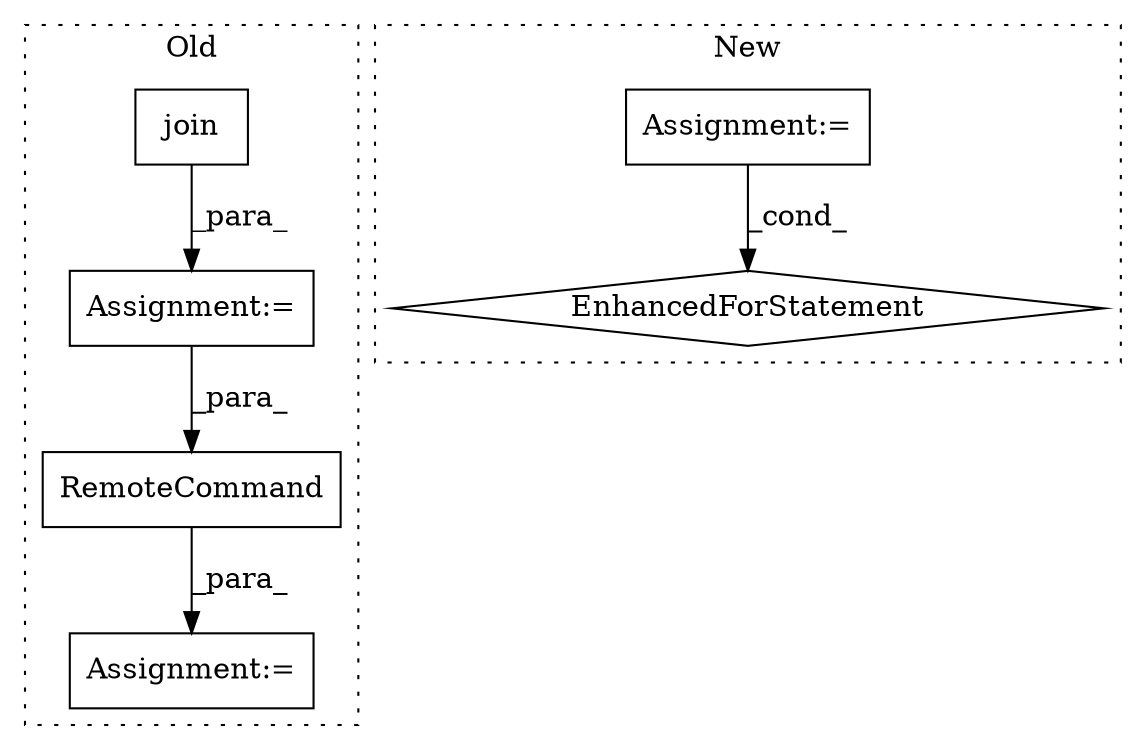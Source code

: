 digraph G {
subgraph cluster0 {
1 [label="RemoteCommand" a="32" s="8285,8322" l="14,1" shape="box"];
4 [label="join" a="32" s="8193,8238" l="5,1" shape="box"];
5 [label="Assignment:=" a="7" s="8182" l="1" shape="box"];
6 [label="Assignment:=" a="7" s="8270" l="2" shape="box"];
label = "Old";
style="dotted";
}
subgraph cluster1 {
2 [label="EnhancedForStatement" a="70" s="9350,9451" l="57,2" shape="diamond"];
3 [label="Assignment:=" a="7" s="9350,9451" l="57,2" shape="box"];
label = "New";
style="dotted";
}
1 -> 6 [label="_para_"];
3 -> 2 [label="_cond_"];
4 -> 5 [label="_para_"];
5 -> 1 [label="_para_"];
}